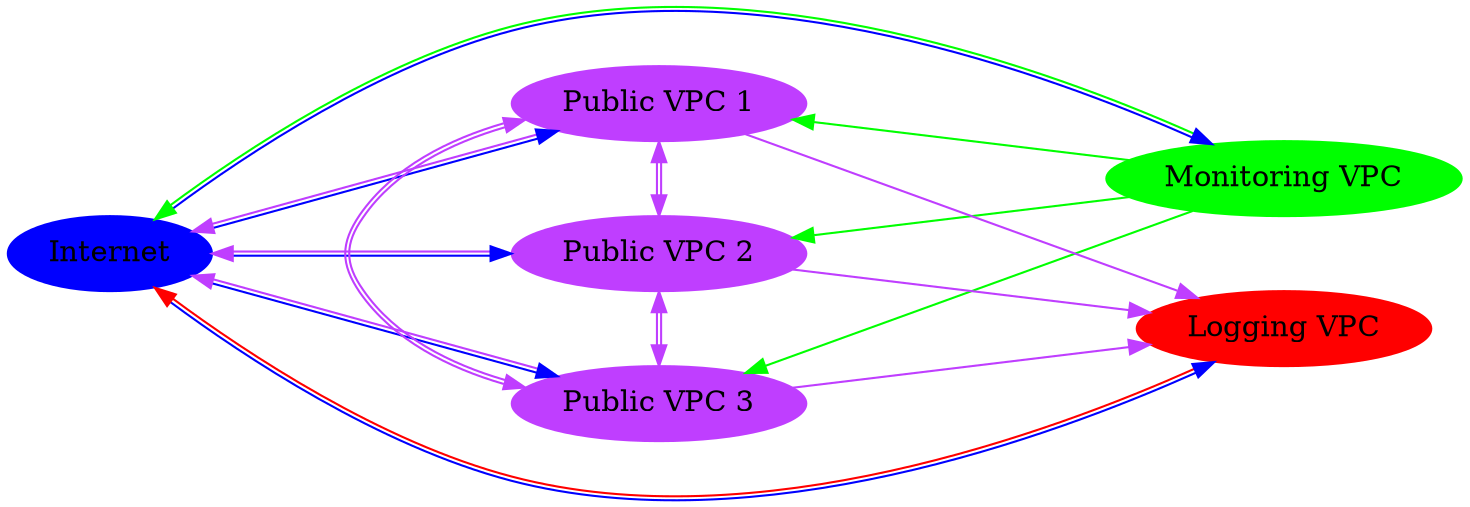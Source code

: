 digraph G {
    #http://www.graphviz.org/pdf/dotguide.pdf
    rankdir = LR

    Internet [ color = blue, style = filled ]
    "Monitoring VPC" [ color = green, style = filled ]
    "Logging VPC" [ color = red, style = filled ]

    "Public VPC 1" [ color = "darkorchid1", style = filled ]
    "Public VPC 2" [ color = "darkorchid1", style = filled ]
    "Public VPC 3" [ color = "darkorchid1", style = filled ]

    ranksep = 2.0
    nodesep = .5

    Internet -> "Public VPC 1" [dir=both color="blue:darkorchid1"];
    Internet -> "Public VPC 2" [dir=both color="blue:darkorchid1"];
    Internet -> "Public VPC 3" [dir=both color="blue:darkorchid1"];


    {
        rank = min;
        Internet;
    }

    {
        rank = same;
        "Public VPC 1"; "Public VPC 2"; "Public VPC 3";
    }


    {
        rank = max;
        "Monitoring VPC"; "Logging VPC";
    }



    "Public VPC 1" -> "Public VPC 2" [dir=both color="darkorchid1:darkorchid1"];
    "Public VPC 1" -> "Public VPC 3" [dir=both color="darkorchid1:darkorchid1"];
    "Public VPC 2" -> "Public VPC 3" [dir=both color="darkorchid1:darkorchid1"];

    Internet -> "Monitoring VPC" [dir=both color="blue:green"];
    Internet -> "Logging VPC" [dir=both color="blue:red"];

    "Monitoring VPC" -> "Public VPC 1" [ color="green"];
    "Monitoring VPC" -> "Public VPC 2" [ color="green"];
    "Monitoring VPC" -> "Public VPC 3" [ color="green"];

    "Public VPC 1" -> "Logging VPC" [ color = "darkorchid1" ];
    "Public VPC 2" -> "Logging VPC" [ color = "darkorchid1" ];
    "Public VPC 3" -> "Logging VPC" [ color = "darkorchid1" ];
}
